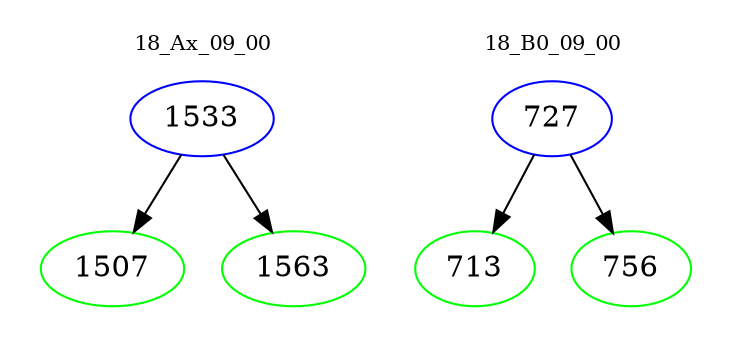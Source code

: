 digraph{
subgraph cluster_0 {
color = white
label = "18_Ax_09_00";
fontsize=10;
T0_1533 [label="1533", color="blue"]
T0_1533 -> T0_1507 [color="black"]
T0_1507 [label="1507", color="green"]
T0_1533 -> T0_1563 [color="black"]
T0_1563 [label="1563", color="green"]
}
subgraph cluster_1 {
color = white
label = "18_B0_09_00";
fontsize=10;
T1_727 [label="727", color="blue"]
T1_727 -> T1_713 [color="black"]
T1_713 [label="713", color="green"]
T1_727 -> T1_756 [color="black"]
T1_756 [label="756", color="green"]
}
}
